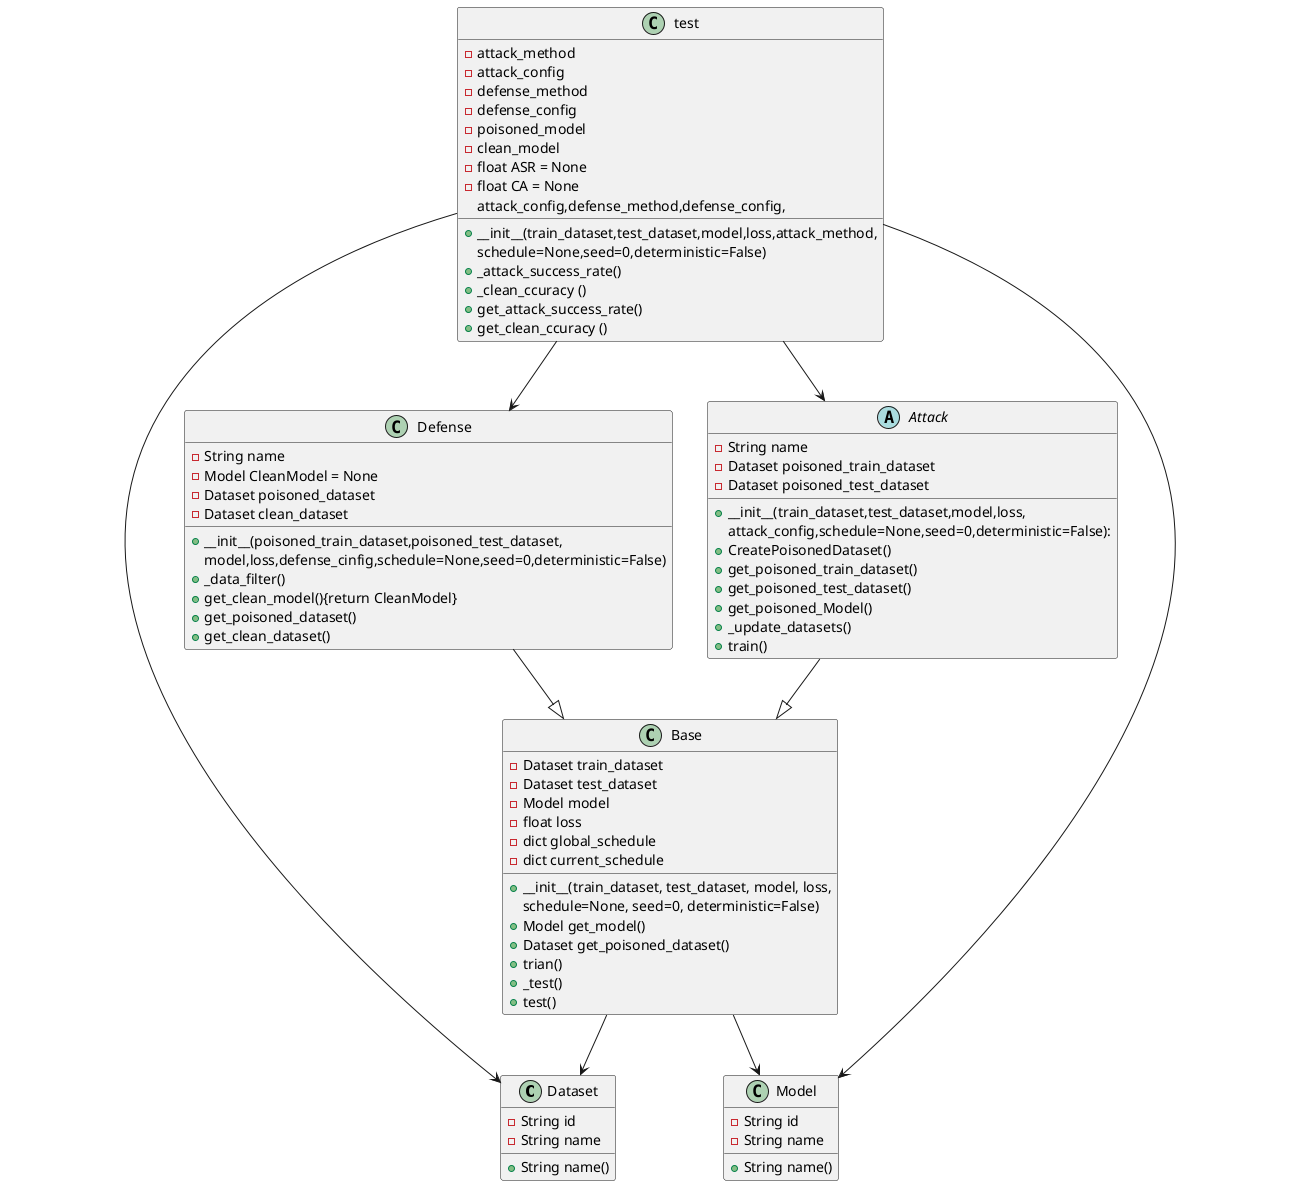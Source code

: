 @startuml
class Dataset {
  -String id
  -String name
  +String name()

}
class Model {
  -String id
  -String name
  +String name()
}
class Base {
  -Dataset train_dataset
  -Dataset test_dataset
  -Model model
  -float loss
  -dict global_schedule 
  -dict current_schedule

  +__init__(train_dataset, test_dataset, model, loss,
            schedule=None, seed=0, deterministic=False)
  +Model get_model()
  +Dataset get_poisoned_dataset()
  +trian()
  +_test()
  +test() 
}
abstract class Attack{
  -String name
  -Dataset poisoned_train_dataset 
  -Dataset poisoned_test_dataset

  +__init__(train_dataset,test_dataset,model,loss,
            attack_config,schedule=None,seed=0,deterministic=False):
  +CreatePoisonedDataset()
  +get_poisoned_train_dataset()
  +get_poisoned_test_dataset()
  +get_poisoned_Model()
  +_update_datasets()
  +train() 
}
class Defense {
  -String name
  -Model CleanModel = None
  -Dataset poisoned_dataset
  -Dataset clean_dataset
  +__init__(poisoned_train_dataset,poisoned_test_dataset, 
            model,loss,defense_cinfig,schedule=None,seed=0,deterministic=False)
  +_data_filter() 
  +get_clean_model(){return CleanModel}
  +get_poisoned_dataset()
  +get_clean_dataset()

}

class test{
    -attack_method
    -attack_config
    -defense_method
    -defense_config
    -poisoned_model
    -clean_model
    -float ASR = None
    -float CA = None
    +__init__(train_dataset,test_dataset,model,loss,attack_method,
           attack_config,defense_method,defense_config,
           schedule=None,seed=0,deterministic=False)
    +_attack_success_rate() 
    +_clean_ccuracy ()
    +get_attack_success_rate()
    +get_clean_ccuracy ()
}
Base --> Dataset
Base --> Model
Attack --|> Base
Defense --|> Base
test -->Dataset
test -->Model
test -->Attack
test -->Defense
@enduml